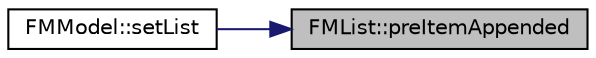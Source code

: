 digraph "FMList::preItemAppended"
{
 // INTERACTIVE_SVG=YES
 // LATEX_PDF_SIZE
  edge [fontname="Helvetica",fontsize="10",labelfontname="Helvetica",labelfontsize="10"];
  node [fontname="Helvetica",fontsize="10",shape=record];
  rankdir="RL";
  Node94 [label="FMList::preItemAppended",height=0.2,width=0.4,color="black", fillcolor="grey75", style="filled", fontcolor="black",tooltip=" "];
  Node94 -> Node95 [dir="back",color="midnightblue",fontsize="10",style="solid",fontname="Helvetica"];
  Node95 [label="FMModel::setList",height=0.2,width=0.4,color="black", fillcolor="white", style="filled",URL="$class_f_m_model.html#abee523692f2981648b15be67d3833007",tooltip=" "];
}
